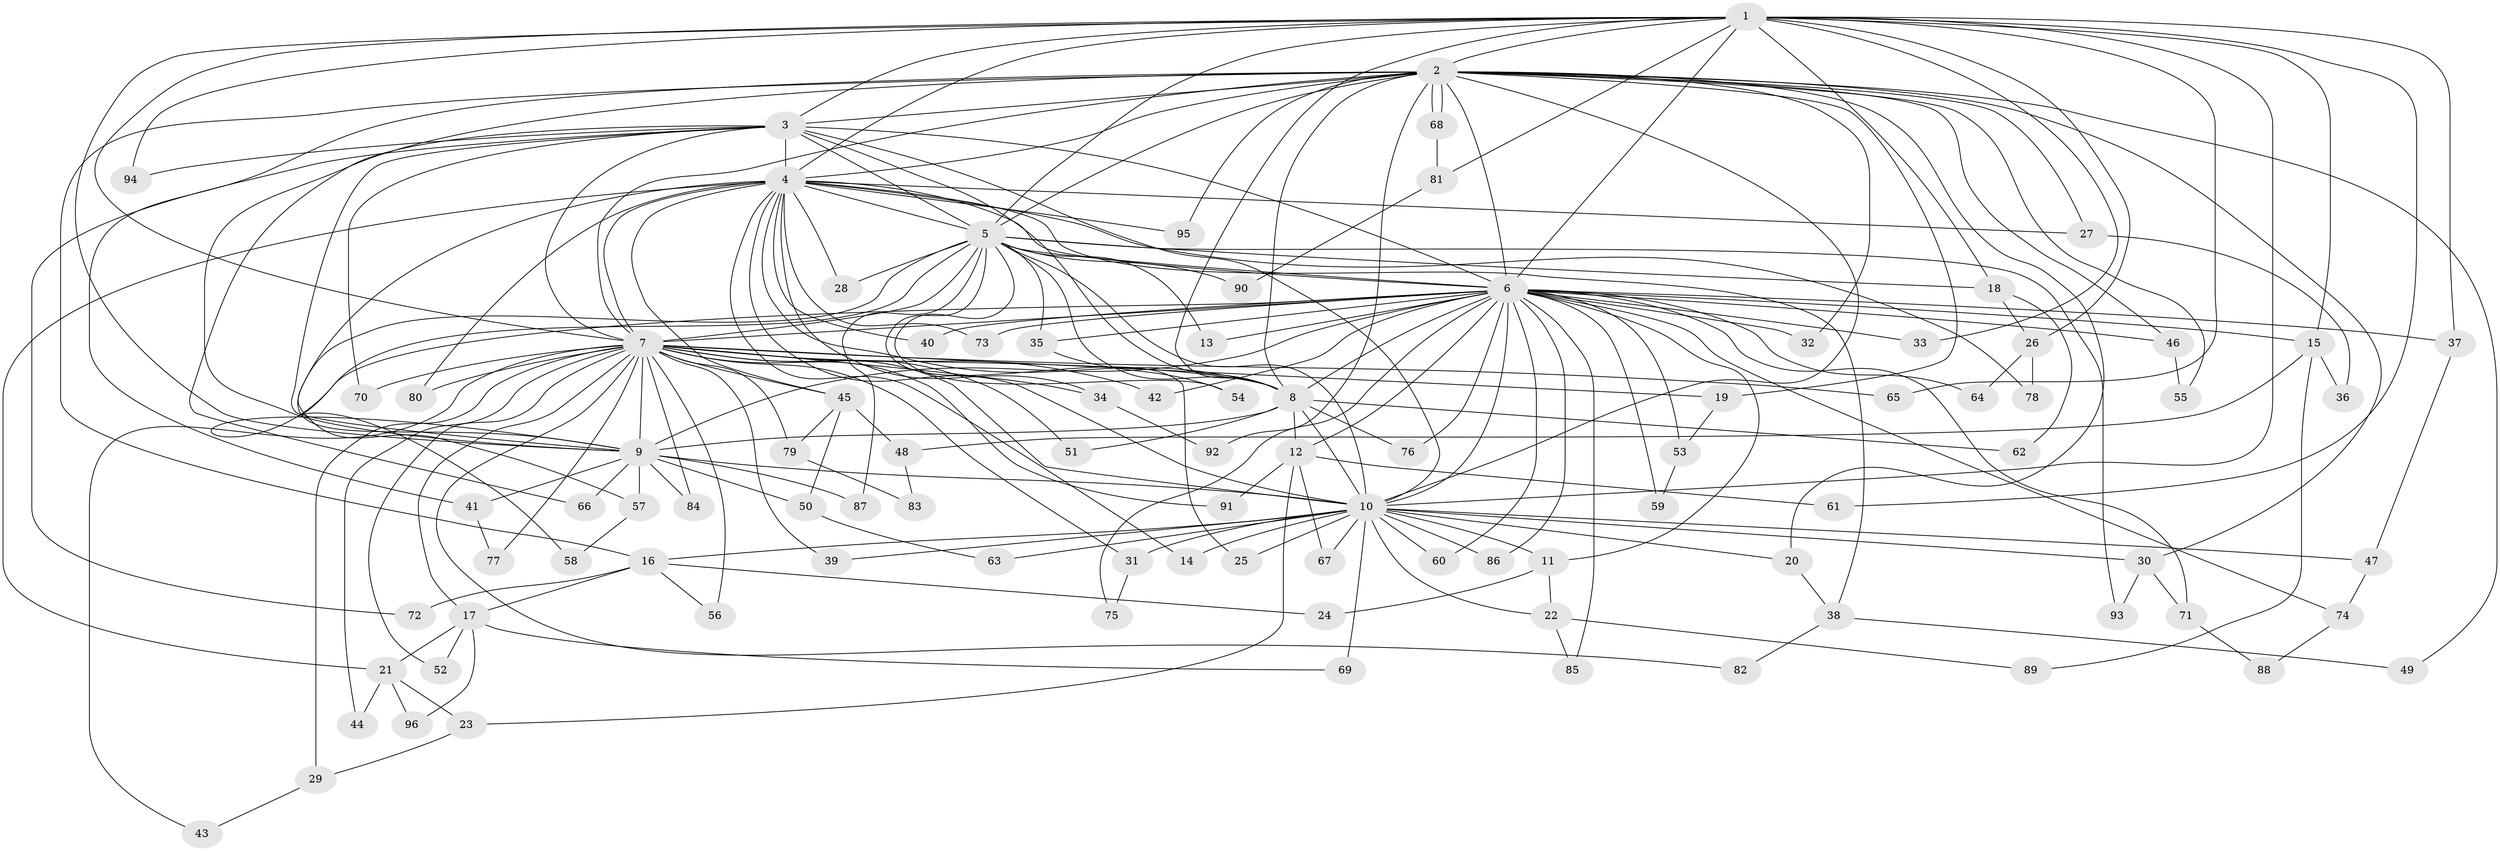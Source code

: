 // Generated by graph-tools (version 1.1) at 2025/11/02/27/25 16:11:02]
// undirected, 96 vertices, 217 edges
graph export_dot {
graph [start="1"]
  node [color=gray90,style=filled];
  1;
  2;
  3;
  4;
  5;
  6;
  7;
  8;
  9;
  10;
  11;
  12;
  13;
  14;
  15;
  16;
  17;
  18;
  19;
  20;
  21;
  22;
  23;
  24;
  25;
  26;
  27;
  28;
  29;
  30;
  31;
  32;
  33;
  34;
  35;
  36;
  37;
  38;
  39;
  40;
  41;
  42;
  43;
  44;
  45;
  46;
  47;
  48;
  49;
  50;
  51;
  52;
  53;
  54;
  55;
  56;
  57;
  58;
  59;
  60;
  61;
  62;
  63;
  64;
  65;
  66;
  67;
  68;
  69;
  70;
  71;
  72;
  73;
  74;
  75;
  76;
  77;
  78;
  79;
  80;
  81;
  82;
  83;
  84;
  85;
  86;
  87;
  88;
  89;
  90;
  91;
  92;
  93;
  94;
  95;
  96;
  1 -- 2;
  1 -- 3;
  1 -- 4;
  1 -- 5;
  1 -- 6;
  1 -- 7;
  1 -- 8;
  1 -- 9;
  1 -- 10;
  1 -- 15;
  1 -- 18;
  1 -- 26;
  1 -- 33;
  1 -- 37;
  1 -- 61;
  1 -- 65;
  1 -- 81;
  1 -- 94;
  2 -- 3;
  2 -- 4;
  2 -- 5;
  2 -- 6;
  2 -- 7;
  2 -- 8;
  2 -- 9;
  2 -- 10;
  2 -- 16;
  2 -- 19;
  2 -- 20;
  2 -- 27;
  2 -- 30;
  2 -- 32;
  2 -- 41;
  2 -- 46;
  2 -- 49;
  2 -- 55;
  2 -- 68;
  2 -- 68;
  2 -- 92;
  2 -- 95;
  3 -- 4;
  3 -- 5;
  3 -- 6;
  3 -- 7;
  3 -- 8;
  3 -- 9;
  3 -- 10;
  3 -- 66;
  3 -- 70;
  3 -- 72;
  3 -- 94;
  4 -- 5;
  4 -- 6;
  4 -- 7;
  4 -- 8;
  4 -- 9;
  4 -- 10;
  4 -- 14;
  4 -- 21;
  4 -- 27;
  4 -- 28;
  4 -- 34;
  4 -- 38;
  4 -- 40;
  4 -- 45;
  4 -- 73;
  4 -- 78;
  4 -- 80;
  4 -- 95;
  5 -- 6;
  5 -- 7;
  5 -- 8;
  5 -- 9;
  5 -- 10;
  5 -- 13;
  5 -- 18;
  5 -- 25;
  5 -- 28;
  5 -- 35;
  5 -- 54;
  5 -- 57;
  5 -- 87;
  5 -- 90;
  5 -- 93;
  6 -- 7;
  6 -- 8;
  6 -- 9;
  6 -- 10;
  6 -- 11;
  6 -- 12;
  6 -- 13;
  6 -- 15;
  6 -- 32;
  6 -- 33;
  6 -- 35;
  6 -- 37;
  6 -- 40;
  6 -- 42;
  6 -- 46;
  6 -- 53;
  6 -- 58;
  6 -- 59;
  6 -- 60;
  6 -- 64;
  6 -- 71;
  6 -- 73;
  6 -- 74;
  6 -- 75;
  6 -- 76;
  6 -- 85;
  6 -- 86;
  7 -- 8;
  7 -- 9;
  7 -- 10;
  7 -- 17;
  7 -- 19;
  7 -- 29;
  7 -- 31;
  7 -- 34;
  7 -- 39;
  7 -- 42;
  7 -- 43;
  7 -- 44;
  7 -- 45;
  7 -- 51;
  7 -- 52;
  7 -- 56;
  7 -- 65;
  7 -- 70;
  7 -- 77;
  7 -- 79;
  7 -- 80;
  7 -- 82;
  7 -- 84;
  7 -- 91;
  8 -- 9;
  8 -- 10;
  8 -- 12;
  8 -- 51;
  8 -- 62;
  8 -- 76;
  9 -- 10;
  9 -- 41;
  9 -- 50;
  9 -- 57;
  9 -- 66;
  9 -- 84;
  9 -- 87;
  10 -- 11;
  10 -- 14;
  10 -- 16;
  10 -- 20;
  10 -- 22;
  10 -- 25;
  10 -- 30;
  10 -- 31;
  10 -- 39;
  10 -- 47;
  10 -- 60;
  10 -- 63;
  10 -- 67;
  10 -- 69;
  10 -- 86;
  11 -- 22;
  11 -- 24;
  12 -- 23;
  12 -- 61;
  12 -- 67;
  12 -- 91;
  15 -- 36;
  15 -- 48;
  15 -- 89;
  16 -- 17;
  16 -- 24;
  16 -- 56;
  16 -- 72;
  17 -- 21;
  17 -- 52;
  17 -- 69;
  17 -- 96;
  18 -- 26;
  18 -- 62;
  19 -- 53;
  20 -- 38;
  21 -- 23;
  21 -- 44;
  21 -- 96;
  22 -- 85;
  22 -- 89;
  23 -- 29;
  26 -- 64;
  26 -- 78;
  27 -- 36;
  29 -- 43;
  30 -- 71;
  30 -- 93;
  31 -- 75;
  34 -- 92;
  35 -- 54;
  37 -- 47;
  38 -- 49;
  38 -- 82;
  41 -- 77;
  45 -- 48;
  45 -- 50;
  45 -- 79;
  46 -- 55;
  47 -- 74;
  48 -- 83;
  50 -- 63;
  53 -- 59;
  57 -- 58;
  68 -- 81;
  71 -- 88;
  74 -- 88;
  79 -- 83;
  81 -- 90;
}
